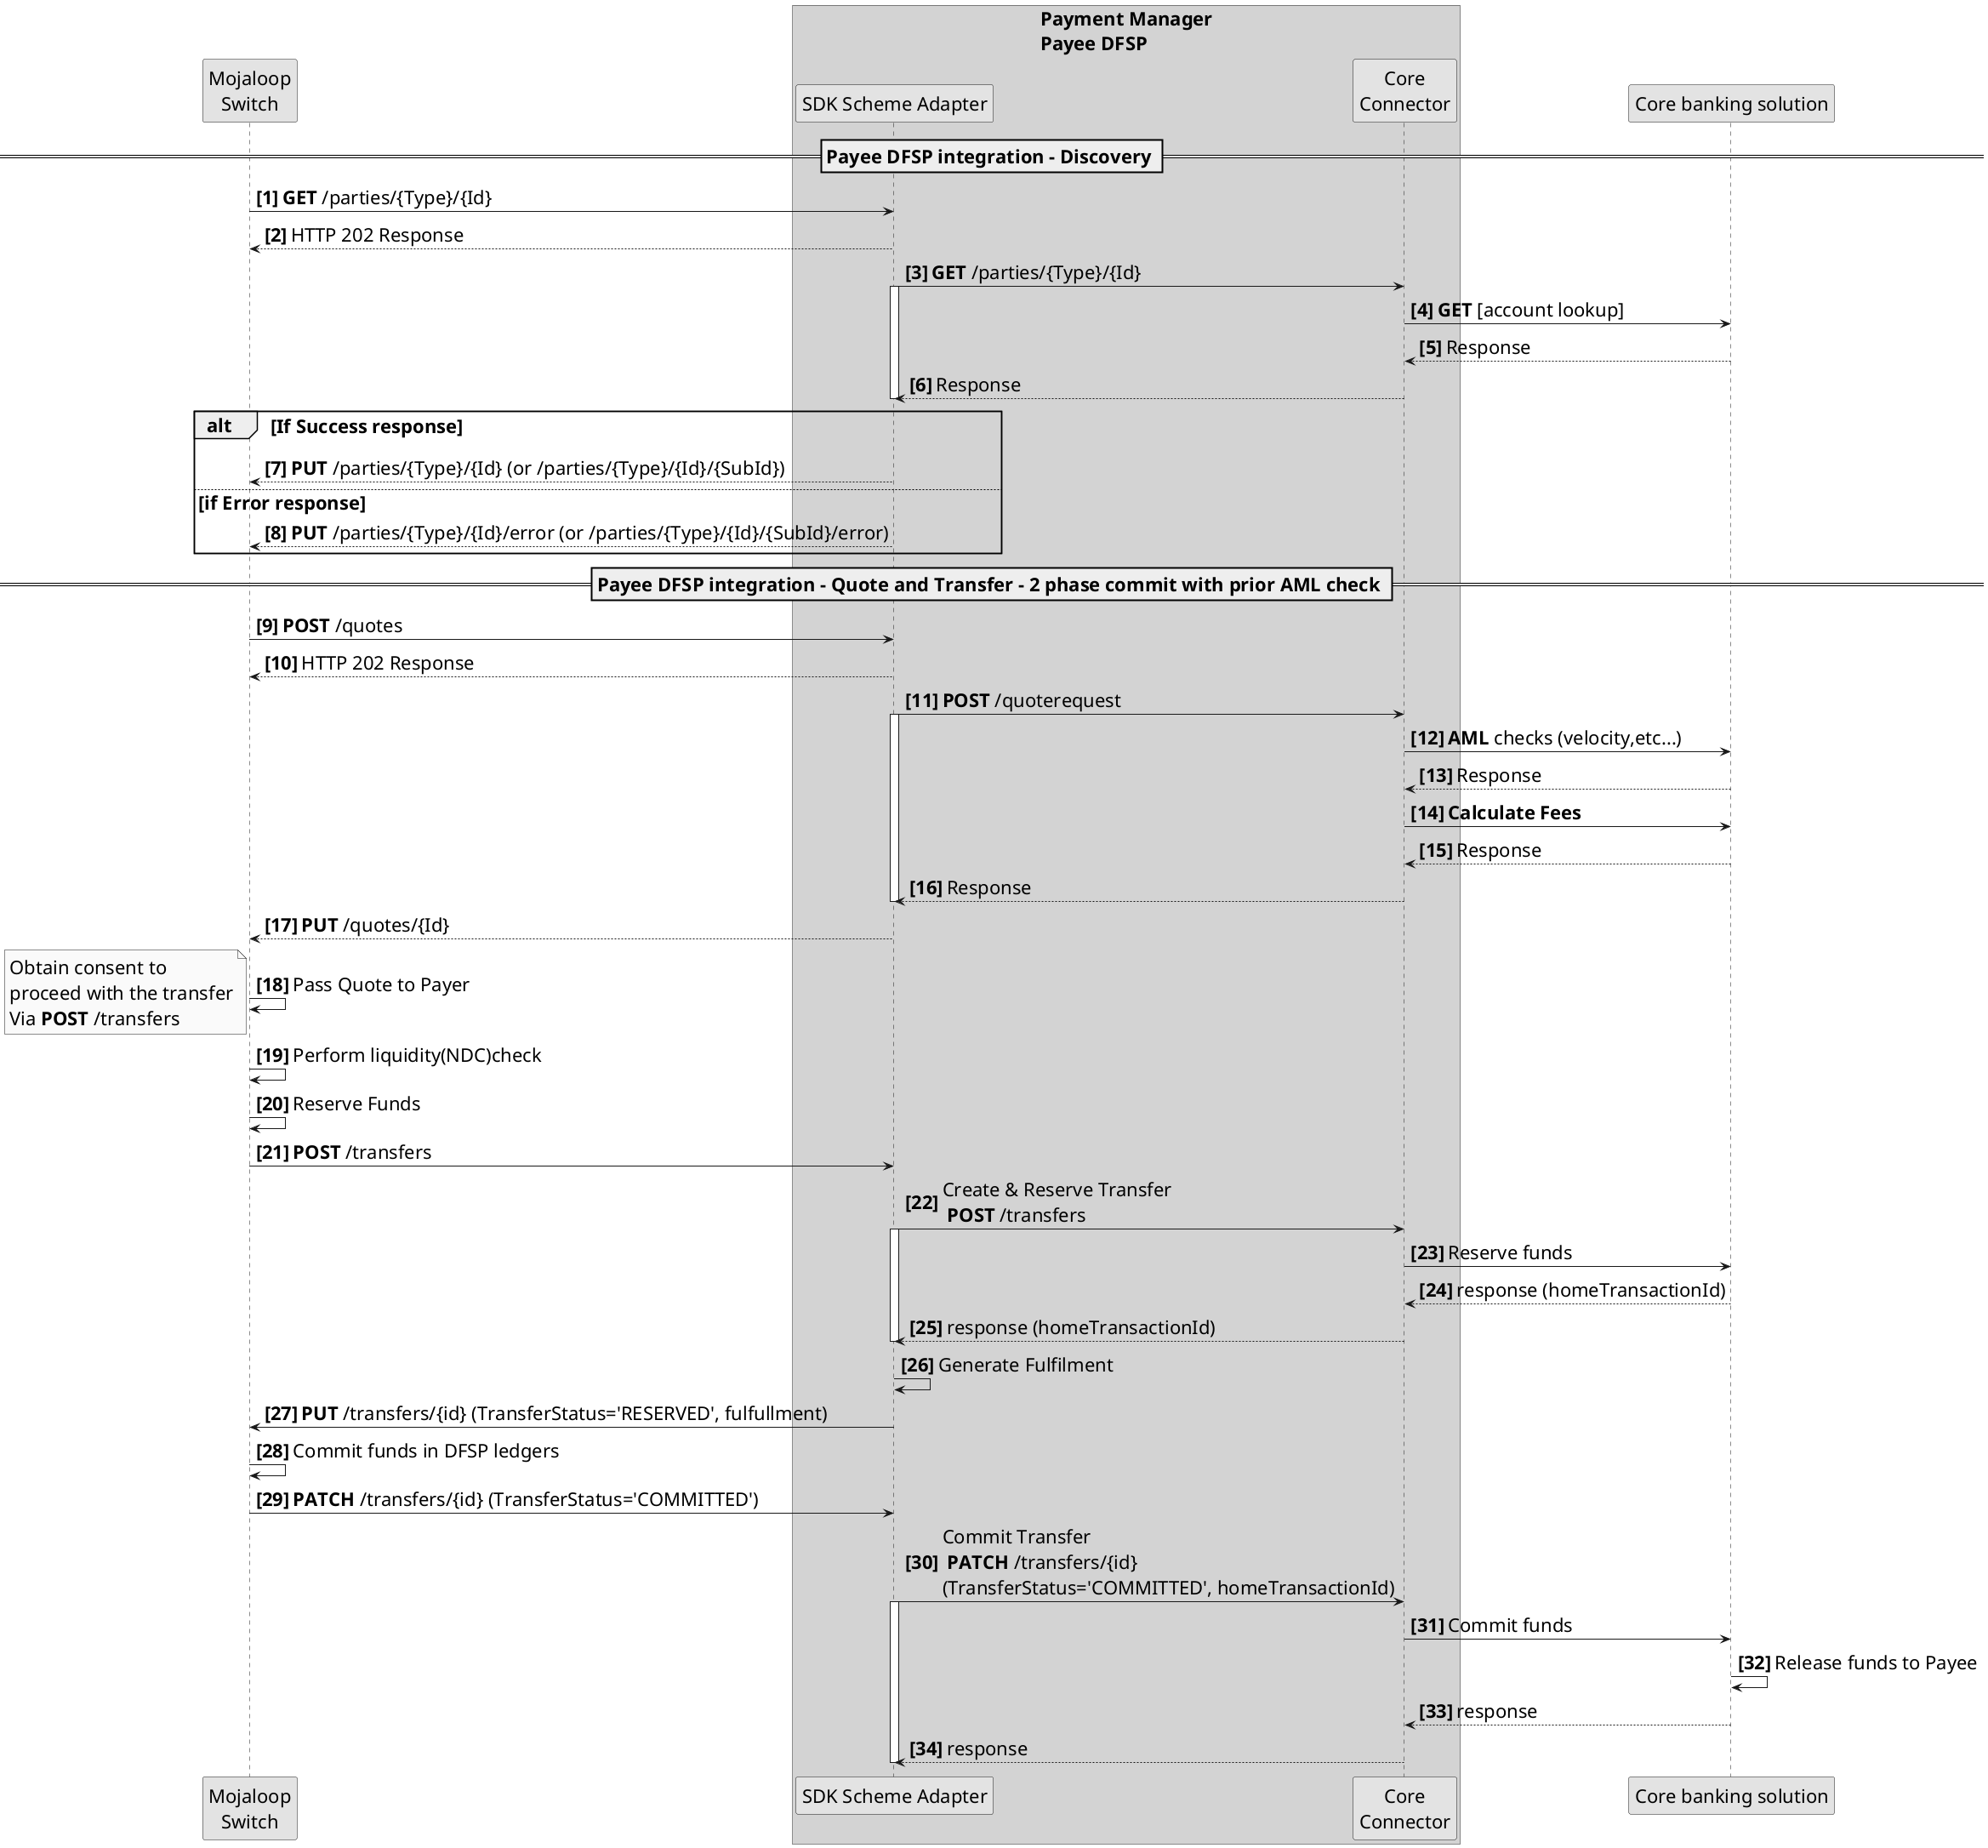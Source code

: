 @startuml PayeeDFSPIdealPattern
/'*****
--------------
******'/

skinparam activityFontSize 4
skinparam activityDiamondFontSize 30
skinparam activityArrowFontSize 22
skinparam defaultFontSize 22
skinparam noteFontSize 22
skinparam monochrome true
' declare title
' title PayeeDFSPIdealPattern
' declare actors
participant "Mojaloop\nSwitch" as Switch
box "Payment Manager\nPayee DFSP" #LightGrey
participant "SDK Scheme Adapter" as MC 
participant "Core\nConnector" as CC 
end box
participant "Core banking solution" as CBS
autonumber 1 1 "<b>[0]"

== Payee DFSP integration - Discovery ==

Switch->MC: **GET** /parties/{Type}/{Id}
MC-->Switch: HTTP 202 Response
MC->CC: **GET** /parties/{Type}/{Id}
activate MC
CC->CBS: **GET** [account lookup]
CBS-->CC: Response
CC-->MC: Response
deactivate MC
alt If Success response
MC-->Switch: **PUT** /parties/{Type}/{Id} (or /parties/{Type}/{Id}/{SubId})
else if Error response
MC-->Switch: **PUT** /parties/{Type}/{Id}/error (or /parties/{Type}/{Id}/{SubId}/error)
end

== Payee DFSP integration - Quote and Transfer - 2 phase commit with prior AML check ==

Switch->MC: **POST** /quotes
MC-->Switch: HTTP 202 Response
MC->CC: **POST** /quoterequest
activate MC
CC->CBS: **AML** checks (velocity,etc...)
CBS-->CC: Response
CC->CBS: **Calculate Fees**
CBS-->CC: Response
CC-->MC: Response
deactivate MC
MC-->Switch: **PUT** /quotes/{Id} 
Switch->Switch: Pass Quote to Payer
note left
Obtain consent to 
proceed with the transfer
Via **POST** /transfers
end note
    Switch-> Switch: Perform liquidity(NDC)check
    Switch->Switch: Reserve Funds
    Switch->MC: **POST** /transfers
    MC->CC: Create & Reserve Transfer\n **POST** /transfers 
    activate MC
    CC->CBS: Reserve funds 
    CBS-->CC: response (homeTransactionId)
    CC-->MC: response (homeTransactionId)
    deactivate MC
    MC->MC: Generate Fulfilment
    MC->Switch: **PUT** /transfers/{id} (TransferStatus='RESERVED', fulfullment)
    Switch->Switch: Commit funds in DFSP ledgers
    Switch->MC: **PATCH** /transfers/{id} (TransferStatus='COMMITTED')
    MC->CC: Commit Transfer\n **PATCH** /transfers/{id} \n(TransferStatus='COMMITTED', homeTransactionId) 
    activate MC
    CC->CBS: Commit funds 
    CBS->CBS: Release funds to Payee 
    CBS-->CC: response
    CC-->MC: response
    deactivate MC


@enduml